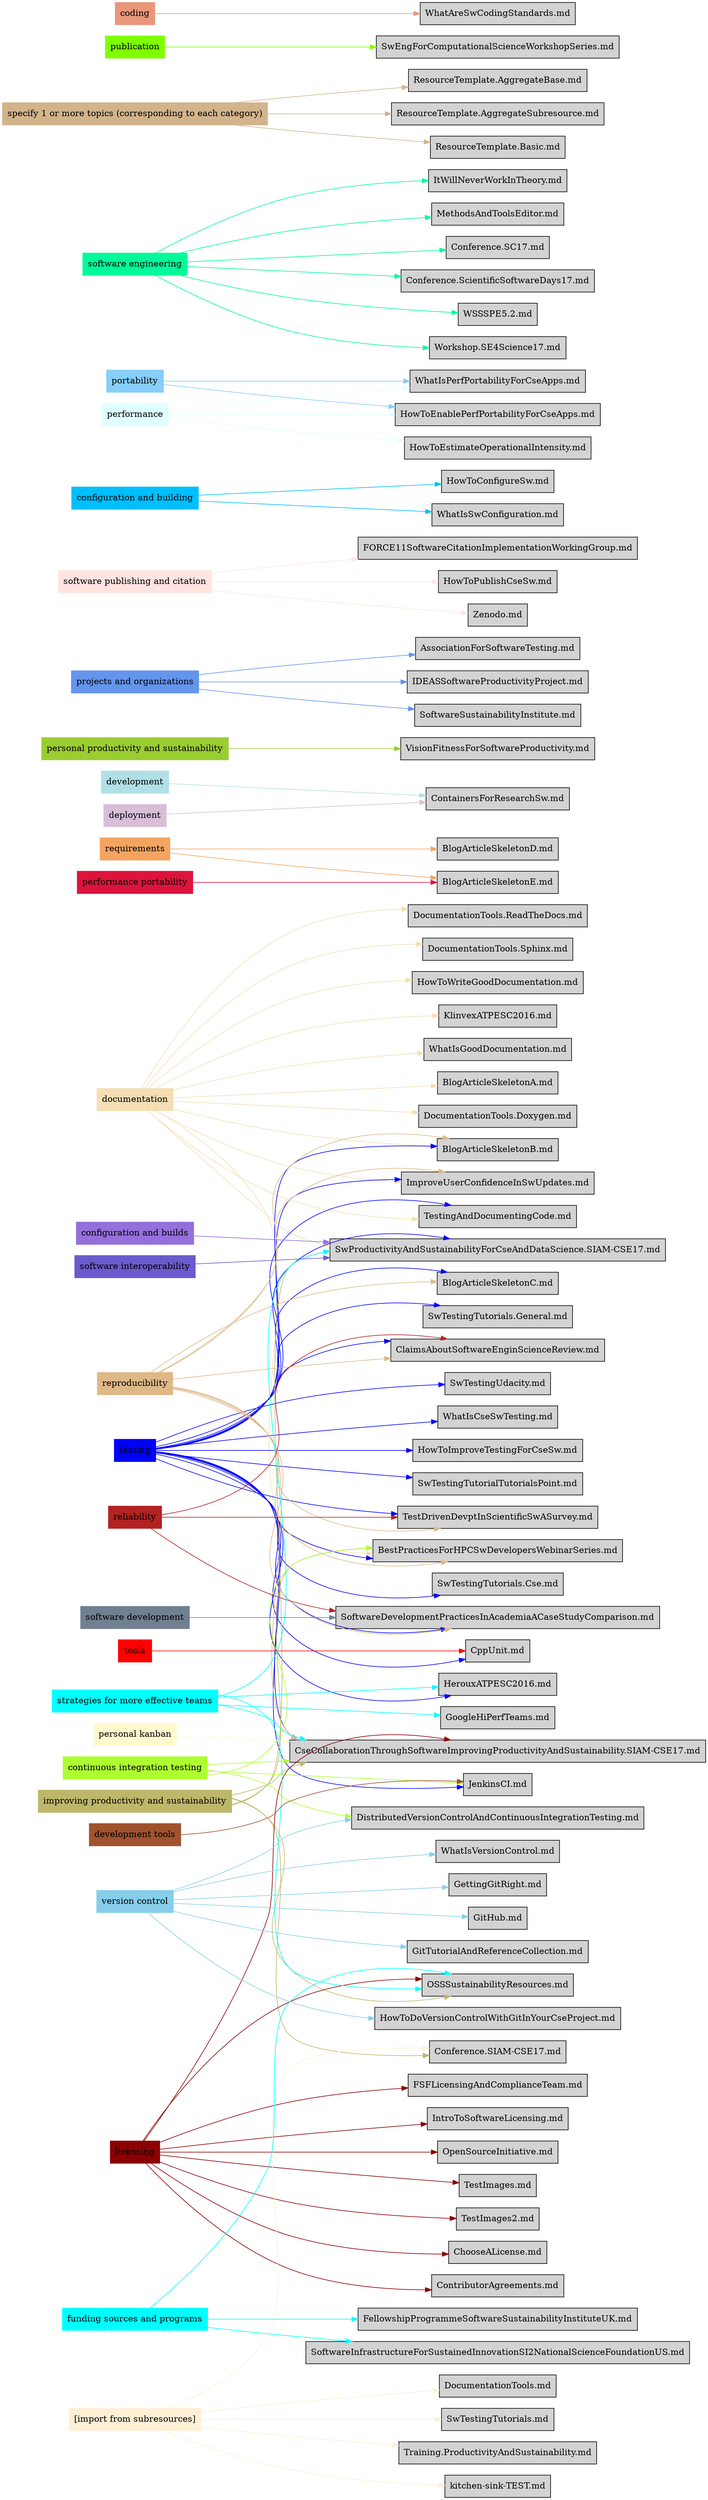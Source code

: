 digraph bettersoftware {
            rankdir = LR;
            ratio = fill;
            node [style=filled];
            node [shape = box];
"documentation" [color="wheat"];
"documentation" ->  "BlogArticleSkeletonA.md" [color="wheat"];
"BlogArticleSkeletonA.md" [URL=""]"testing" [color="blue"];
"testing" ->  "BlogArticleSkeletonB.md" [color="blue"];
"BlogArticleSkeletonB.md" [URL=""]"reproducibility" [color="burlywood"];
"reproducibility" ->  "BlogArticleSkeletonB.md" [color="burlywood"];
"BlogArticleSkeletonB.md" [URL=""]"documentation" ->  "BlogArticleSkeletonB.md" [color="wheat"];
"BlogArticleSkeletonB.md" [URL=""]"testing" ->  "BlogArticleSkeletonC.md" [color="blue"];
"BlogArticleSkeletonC.md" [URL=""]"reproducibility" ->  "BlogArticleSkeletonC.md" [color="burlywood"];
"BlogArticleSkeletonC.md" [URL=""]"requirements" [color="sandybrown"];
"requirements" ->  "BlogArticleSkeletonD.md" [color="sandybrown"];
"BlogArticleSkeletonD.md" [URL=""]"requirements" ->  "BlogArticleSkeletonE.md" [color="sandybrown"];
"BlogArticleSkeletonE.md" [URL=""]"performance portability" [color="crimson"];
"performance portability" ->  "BlogArticleSkeletonE.md" [color="crimson"];
"BlogArticleSkeletonE.md" [URL=""]"testing" ->  "ImproveUserConfidenceInSwUpdates.md" [color="blue"];
"ImproveUserConfidenceInSwUpdates.md" [URL="http://bss.parallactic.com/resources/improve-user-confidence-in-your-software-updates"]"reproducibility" ->  "ImproveUserConfidenceInSwUpdates.md" [color="burlywood"];
"ImproveUserConfidenceInSwUpdates.md" [URL="http://bss.parallactic.com/resources/improve-user-confidence-in-your-software-updates"]"documentation" ->  "ImproveUserConfidenceInSwUpdates.md" [color="wheat"];
"ImproveUserConfidenceInSwUpdates.md" [URL="http://bss.parallactic.com/resources/improve-user-confidence-in-your-software-updates"]"development" [color="powderblue"];
"development" ->  "ContainersForResearchSw.md" [color="powderblue"];
"ContainersForResearchSw.md" [URL="http://bss.parallactic.com/resources/containers-for-research-software"]"deployment" [color="thistle"];
"deployment" ->  "ContainersForResearchSw.md" [color="thistle"];
"ContainersForResearchSw.md" [URL="http://bss.parallactic.com/resources/containers-for-research-software"]"personal productivity and sustainability" [color="yellowgreen"];
"personal productivity and sustainability" ->  "VisionFitnessForSoftwareProductivity.md" [color="yellowgreen"];
"VisionFitnessForSoftwareProductivity.md" [URL="http://bss.parallactic.com/resources/keeping-your-vision-fit-for-years-of-software-development"]"projects and organizations" [color="cornflowerblue"];
"projects and organizations" ->  "AssociationForSoftwareTesting.md" [color="cornflowerblue"];
"AssociationForSoftwareTesting.md" [URL="http://bss.parallactic.com/resources/association-for-software-testing"]"improving productivity and sustainability" [color="darkkhaki"];
"improving productivity and sustainability" ->  "BestPracticesForHPCSwDevelopersWebinarSeries.md" [color="darkkhaki"];
"BestPracticesForHPCSwDevelopersWebinarSeries.md" [URL="http://bss.parallactic.com/resources/training-resources-for-software-productivity-and-sustainability"]"reproducibility" ->  "BestPracticesForHPCSwDevelopersWebinarSeries.md" [color="burlywood"];
"BestPracticesForHPCSwDevelopersWebinarSeries.md" [URL="http://bss.parallactic.com/resources/training-resources-for-software-productivity-and-sustainability"]"testing" ->  "BestPracticesForHPCSwDevelopersWebinarSeries.md" [color="blue"];
"BestPracticesForHPCSwDevelopersWebinarSeries.md" [URL="http://bss.parallactic.com/resources/training-resources-for-software-productivity-and-sustainability"]"continuous integration testing" [color="greenyellow"];
"continuous integration testing" ->  "BestPracticesForHPCSwDevelopersWebinarSeries.md" [color="greenyellow"];
"BestPracticesForHPCSwDevelopersWebinarSeries.md" [URL="http://bss.parallactic.com/resources/training-resources-for-software-productivity-and-sustainability"]"documentation" ->  "BestPracticesForHPCSwDevelopersWebinarSeries.md" [color="wheat"];
"BestPracticesForHPCSwDevelopersWebinarSeries.md" [URL="http://bss.parallactic.com/resources/training-resources-for-software-productivity-and-sustainability"]"licensing" [color="darkred"];
"licensing" ->  "ChooseALicense.md" [color="darkred"];
"ChooseALicense.md" [URL=""]"testing" ->  "ClaimsAboutSoftwareEnginScienceReview.md" [color="blue"];
"ClaimsAboutSoftwareEnginScienceReview.md" [URL="http://bss.parallactic.com/resources/claims-about-the-use-of-software-engineering-practices-in-science-a-systematic-literature-review"]"reliability" [color="firebrick"];
"reliability" ->  "ClaimsAboutSoftwareEnginScienceReview.md" [color="firebrick"];
"ClaimsAboutSoftwareEnginScienceReview.md" [URL="http://bss.parallactic.com/resources/claims-about-the-use-of-software-engineering-practices-in-science-a-systematic-literature-review"]"reproducibility" ->  "ClaimsAboutSoftwareEnginScienceReview.md" [color="burlywood"];
"ClaimsAboutSoftwareEnginScienceReview.md" [URL="http://bss.parallactic.com/resources/claims-about-the-use-of-software-engineering-practices-in-science-a-systematic-literature-review"]"licensing" ->  "ContributorAgreements.md" [color="darkred"];
"ContributorAgreements.md" [URL="http://bss.parallactic.com/resources/contributor-agreements"]"testing" ->  "CppUnit.md" [color="blue"];
"CppUnit.md" [URL="http://bss.parallactic.com/resources/cpp-unit"]"tools" [color="red"];
"tools" ->  "CppUnit.md" [color="red"];
"CppUnit.md" [URL="http://bss.parallactic.com/resources/cpp-unit"]"improving productivity and sustainability" ->  "CseCollaborationThroughSoftwareImprovingProductivityAndSustainability.SIAM-CSE17.md" [color="darkkhaki"];
"CseCollaborationThroughSoftwareImprovingProductivityAndSustainability.SIAM-CSE17.md" [URL="http://bss.parallactic.com/resources/training-resources-for-software-productivity-and-sustainability"]"reproducibility" ->  "CseCollaborationThroughSoftwareImprovingProductivityAndSustainability.SIAM-CSE17.md" [color="burlywood"];
"CseCollaborationThroughSoftwareImprovingProductivityAndSustainability.SIAM-CSE17.md" [URL="http://bss.parallactic.com/resources/training-resources-for-software-productivity-and-sustainability"]"testing" ->  "CseCollaborationThroughSoftwareImprovingProductivityAndSustainability.SIAM-CSE17.md" [color="blue"];
"CseCollaborationThroughSoftwareImprovingProductivityAndSustainability.SIAM-CSE17.md" [URL="http://bss.parallactic.com/resources/training-resources-for-software-productivity-and-sustainability"]"continuous integration testing" ->  "CseCollaborationThroughSoftwareImprovingProductivityAndSustainability.SIAM-CSE17.md" [color="greenyellow"];
"CseCollaborationThroughSoftwareImprovingProductivityAndSustainability.SIAM-CSE17.md" [URL="http://bss.parallactic.com/resources/training-resources-for-software-productivity-and-sustainability"]"licensing" ->  "CseCollaborationThroughSoftwareImprovingProductivityAndSustainability.SIAM-CSE17.md" [color="darkred"];
"CseCollaborationThroughSoftwareImprovingProductivityAndSustainability.SIAM-CSE17.md" [URL="http://bss.parallactic.com/resources/training-resources-for-software-productivity-and-sustainability"]"strategies for more effective teams" [color="aqua"];
"strategies for more effective teams" ->  "CseCollaborationThroughSoftwareImprovingProductivityAndSustainability.SIAM-CSE17.md" [color="aqua"];
"CseCollaborationThroughSoftwareImprovingProductivityAndSustainability.SIAM-CSE17.md" [URL="http://bss.parallactic.com/resources/training-resources-for-software-productivity-and-sustainability"]"personal kanban" [color="lemonchiffon"];
"personal kanban" ->  "CseCollaborationThroughSoftwareImprovingProductivityAndSustainability.SIAM-CSE17.md" [color="lemonchiffon"];
"CseCollaborationThroughSoftwareImprovingProductivityAndSustainability.SIAM-CSE17.md" [URL="http://bss.parallactic.com/resources/training-resources-for-software-productivity-and-sustainability"]"continuous integration testing" ->  "DistributedVersionControlAndContinuousIntegrationTesting.md" [color="greenyellow"];
"DistributedVersionControlAndContinuousIntegrationTesting.md" [URL="http://bss.parallactic.com/resources/distributed-version-control-and-continuous-integration-testing"]"version control" [color="skyblue"];
"version control" ->  "DistributedVersionControlAndContinuousIntegrationTesting.md" [color="skyblue"];
"DistributedVersionControlAndContinuousIntegrationTesting.md" [URL="http://bss.parallactic.com/resources/distributed-version-control-and-continuous-integration-testing"]"documentation" ->  "DocumentationTools.Doxygen.md" [color="wheat"];
"DocumentationTools.Doxygen.md" [URL="http://bss.parallactic.com/resources/documentation-tools"]"documentation" ->  "DocumentationTools.ReadTheDocs.md" [color="wheat"];
"DocumentationTools.ReadTheDocs.md" [URL="http://bss.parallactic.com/resources/documentation-tools"]"documentation" ->  "DocumentationTools.Sphinx.md" [color="wheat"];
"DocumentationTools.Sphinx.md" [URL="http://bss.parallactic.com/resources/documentation-tools"]"[import from subresources]" [color="papayawhip"];
"[import from subresources]" ->  "DocumentationTools.md" [color="papayawhip"];
"DocumentationTools.md" [URL="http://bss.parallactic.com/resources/documentation-tools"]"software publishing and citation" [color="mistyrose"];
"software publishing and citation" ->  "FORCE11SoftwareCitationImplementationWorkingGroup.md" [color="mistyrose"];
"FORCE11SoftwareCitationImplementationWorkingGroup.md" [URL="http://bss.parallactic.com/resources/force11-software-citation-implementation-working-group"]"licensing" ->  "FSFLicensingAndComplianceTeam.md" [color="darkred"];
"FSFLicensingAndComplianceTeam.md" [URL="http://bss.parallactic.com/resources/free-software-foundation-licensing-compliance-team"]"funding sources and programs" [color="cyan"];
"funding sources and programs" ->  "FellowshipProgrammeSoftwareSustainabilityInstituteUK.md" [color="cyan"];
"FellowshipProgrammeSoftwareSustainabilityInstituteUK.md" [URL="http://bss.parallactic.com/resources/fellowship-programme-software-sustainability-institute-uk"]"version control" ->  "GettingGitRight.md" [color="skyblue"];
"GettingGitRight.md" [URL="http://bss.parallactic.com/resources/getting-git-right"]"version control" ->  "GitHub.md" [color="skyblue"];
"GitHub.md" [URL="http://bss.parallactic.com/resources/git-hub"]"version control" ->  "GitTutorialAndReferenceCollection.md" [color="skyblue"];
"GitTutorialAndReferenceCollection.md" [URL="http://bss.parallactic.com/resources/git-tutorial-and-reference-collection"]"strategies for more effective teams" ->  "GoogleHiPerfTeams.md" [color="aqua"];
"GoogleHiPerfTeams.md" [URL="http://bss.parallactic.com/resources/high-performing-teams-at-google"]"strategies for more effective teams" ->  "HerouxATPESC2016.md" [color="aqua"];
"HerouxATPESC2016.md" [URL="http://bss.parallactic.com/resources/hpc-complete-reproducible-sustainable-productive"]"testing" ->  "HerouxATPESC2016.md" [color="blue"];
"HerouxATPESC2016.md" [URL="http://bss.parallactic.com/resources/hpc-complete-reproducible-sustainable-productive"]"configuration and building" [color="deepskyblue"];
"configuration and building" ->  "HowToConfigureSw.md" [color="deepskyblue"];
"HowToConfigureSw.md" [URL="http://bss.parallactic.com/resources/how-to-configure-software"]"version control" ->  "HowToDoVersionControlWithGitInYourCseProject.md" [color="skyblue"];
"HowToDoVersionControlWithGitInYourCseProject.md" [URL="http://bss.parallactic.com/resources/how-to-do-version-control-with-git-in-your-cse-project"]"performance" [color="lightcyan"];
"performance" ->  "HowToEnablePerfPortabilityForCseApps.md" [color="lightcyan"];
"HowToEnablePerfPortabilityForCseApps.md" [URL="http://bss.parallactic.com/resources/how-to-enable-performance-portability-for-cse-applications"]"portability" [color="lightskyblue"];
"portability" ->  "HowToEnablePerfPortabilityForCseApps.md" [color="lightskyblue"];
"HowToEnablePerfPortabilityForCseApps.md" [URL="http://bss.parallactic.com/resources/how-to-enable-performance-portability-for-cse-applications"]"performance" ->  "HowToEstimateOperationalIntensity.md" [color="lightcyan"];
"HowToEstimateOperationalIntensity.md" [URL="http://bss.parallactic.com/resources/how-to-estimate-operational-intensity"]"testing" ->  "HowToImproveTestingForCseSw.md" [color="blue"];
"HowToImproveTestingForCseSw.md" [URL="http://bss.parallactic.com/resources/how-to-improve-testing-for-cse-software"]"software publishing and citation" ->  "HowToPublishCseSw.md" [color="mistyrose"];
"HowToPublishCseSw.md" [URL=""]"documentation" ->  "HowToWriteGoodDocumentation.md" [color="wheat"];
"HowToWriteGoodDocumentation.md" [URL="http://bss.parallactic.com/resources/how-to-write-good-documentation-for-cse-software"]"projects and organizations" ->  "IDEASSoftwareProductivityProject.md" [color="cornflowerblue"];
"IDEASSoftwareProductivityProject.md" [URL="http://bss.parallactic.com/resources/ideas-software-productivity-project"]"licensing" ->  "IntroToSoftwareLicensing.md" [color="darkred"];
"IntroToSoftwareLicensing.md" [URL="http://bss.parallactic.com/resources/an-introduction-to-software-licensing"]"software engineering" [color="mediumspringgreen"];
"software engineering" ->  "ItWillNeverWorkInTheory.md" [color="mediumspringgreen"];
"ItWillNeverWorkInTheory.md" [URL="http://bss.parallactic.com/resources/it-will-never-work-in-theory"]"testing" ->  "JenkinsCI.md" [color="blue"];
"JenkinsCI.md" [URL="http://bss.parallactic.com/resources/jenkins-continuous-integration"]"continuous integration testing" ->  "JenkinsCI.md" [color="greenyellow"];
"JenkinsCI.md" [URL="http://bss.parallactic.com/resources/jenkins-continuous-integration"]"development tools" [color="sienna"];
"development tools" ->  "JenkinsCI.md" [color="sienna"];
"JenkinsCI.md" [URL="http://bss.parallactic.com/resources/jenkins-continuous-integration"]"documentation" ->  "KlinvexATPESC2016.md" [color="wheat"];
"KlinvexATPESC2016.md" [URL="http://bss.parallactic.com/resources/documenting-your-code"]"software engineering" ->  "MethodsAndToolsEditor.md" [color="mediumspringgreen"];
"MethodsAndToolsEditor.md" [URL="http://bss.parallactic.com/resources/methods-tools-editor"]"improving productivity and sustainability" ->  "OSSSustainabilityResources.md" [color="darkkhaki"];
"OSSSustainabilityResources.md" [URL="http://bss.parallactic.com/resources/sustaining-open-source-software"]"licensing" ->  "OSSSustainabilityResources.md" [color="darkred"];
"OSSSustainabilityResources.md" [URL="http://bss.parallactic.com/resources/sustaining-open-source-software"]"strategies for more effective teams" ->  "OSSSustainabilityResources.md" [color="aqua"];
"OSSSustainabilityResources.md" [URL="http://bss.parallactic.com/resources/sustaining-open-source-software"]"funding sources and programs" ->  "OSSSustainabilityResources.md" [color="cyan"];
"OSSSustainabilityResources.md" [URL="http://bss.parallactic.com/resources/sustaining-open-source-software"]"licensing" ->  "OpenSourceInitiative.md" [color="darkred"];
"OpenSourceInitiative.md" [URL="http://bss.parallactic.com/resources/open-source-initiative"]"specify 1 or more topics (corresponding to each category)" [color="tan"];
"specify 1 or more topics (corresponding to each category)" ->  "ResourceTemplate.AggregateBase.md" [color="tan"];
"ResourceTemplate.AggregateBase.md" [URL=""]"specify 1 or more topics (corresponding to each category)" ->  "ResourceTemplate.AggregateSubresource.md" [color="tan"];
"ResourceTemplate.AggregateSubresource.md" [URL=""]"specify 1 or more topics (corresponding to each category)" ->  "ResourceTemplate.Basic.md" [color="tan"];
"ResourceTemplate.Basic.md" [URL=""]"testing" ->  "SoftwareDevelopmentPracticesInAcademiaACaseStudyComparison.md" [color="blue"];
"SoftwareDevelopmentPracticesInAcademiaACaseStudyComparison.md" [URL="http://bss.parallactic.com/resources/software-development-practices-in-academia-a-case-study-comparison"]"reliability" ->  "SoftwareDevelopmentPracticesInAcademiaACaseStudyComparison.md" [color="firebrick"];
"SoftwareDevelopmentPracticesInAcademiaACaseStudyComparison.md" [URL="http://bss.parallactic.com/resources/software-development-practices-in-academia-a-case-study-comparison"]"reproducibility" ->  "SoftwareDevelopmentPracticesInAcademiaACaseStudyComparison.md" [color="burlywood"];
"SoftwareDevelopmentPracticesInAcademiaACaseStudyComparison.md" [URL="http://bss.parallactic.com/resources/software-development-practices-in-academia-a-case-study-comparison"]"software development" [color="slategrey"];
"software development" ->  "SoftwareDevelopmentPracticesInAcademiaACaseStudyComparison.md" [color="slategrey"];
"SoftwareDevelopmentPracticesInAcademiaACaseStudyComparison.md" [URL="http://bss.parallactic.com/resources/software-development-practices-in-academia-a-case-study-comparison"]"funding sources and programs" ->  "SoftwareInfrastructureForSustainedInnovationSI2NationalScienceFoundationUS.md" [color="cyan"];
"SoftwareInfrastructureForSustainedInnovationSI2NationalScienceFoundationUS.md" [URL="http://bss.parallactic.com/resources/software-infrastructure-for-sustained-innovation-si2-national-science-foundation-us"]"projects and organizations" ->  "SoftwareSustainabilityInstitute.md" [color="cornflowerblue"];
"SoftwareSustainabilityInstitute.md" [URL="http://bss.parallactic.com/resources/software-sustainability-institute"]"publication" [color="chartreuse"];
"publication" ->  "SwEngForComputationalScienceWorkshopSeries.md" [color="chartreuse"];
"SwEngForComputationalScienceWorkshopSeries.md" [URL="http://bss.parallactic.com/resources/software-engineering-for-computational-science-workshop-series"]"improving productivity and sustainability" ->  "SwProductivityAndSustainabilityForCseAndDataScience.SIAM-CSE17.md" [color="darkkhaki"];
"SwProductivityAndSustainabilityForCseAndDataScience.SIAM-CSE17.md" [URL=""]"configuration and builds" [color="mediumpurple"];
"configuration and builds" ->  "SwProductivityAndSustainabilityForCseAndDataScience.SIAM-CSE17.md" [color="mediumpurple"];
"SwProductivityAndSustainabilityForCseAndDataScience.SIAM-CSE17.md" [URL=""]"testing" ->  "SwProductivityAndSustainabilityForCseAndDataScience.SIAM-CSE17.md" [color="blue"];
"SwProductivityAndSustainabilityForCseAndDataScience.SIAM-CSE17.md" [URL=""]"documentation" ->  "SwProductivityAndSustainabilityForCseAndDataScience.SIAM-CSE17.md" [color="wheat"];
"SwProductivityAndSustainabilityForCseAndDataScience.SIAM-CSE17.md" [URL=""]"software interoperability" [color="slateblue"];
"software interoperability" ->  "SwProductivityAndSustainabilityForCseAndDataScience.SIAM-CSE17.md" [color="slateblue"];
"SwProductivityAndSustainabilityForCseAndDataScience.SIAM-CSE17.md" [URL=""]"strategies for more effective teams" ->  "SwProductivityAndSustainabilityForCseAndDataScience.SIAM-CSE17.md" [color="aqua"];
"SwProductivityAndSustainabilityForCseAndDataScience.SIAM-CSE17.md" [URL=""]"testing" ->  "SwTestingTutorialTutorialsPoint.md" [color="blue"];
"SwTestingTutorialTutorialsPoint.md" [URL="http://bss.parallactic.com/resources/software-testing-tutorial-tutorials-point"]"testing" ->  "SwTestingTutorials.Cse.md" [color="blue"];
"SwTestingTutorials.Cse.md" [URL="http://bss.parallactic.com/resources/software-testing-tutorials"]"testing" ->  "SwTestingTutorials.General.md" [color="blue"];
"SwTestingTutorials.General.md" [URL="http://bss.parallactic.com/resources/software-testing-tutorials"]"[import from subresources]" ->  "SwTestingTutorials.md" [color="papayawhip"];
"SwTestingTutorials.md" [URL="http://bss.parallactic.com/resources/software-testing-tutorials"]"testing" ->  "SwTestingUdacity.md" [color="blue"];
"SwTestingUdacity.md" [URL="http://bss.parallactic.com/resources/software-testing-how-to-make-software-fail-udacity"]"testing" ->  "TestDrivenDevptInScientificSwASurvey.md" [color="blue"];
"TestDrivenDevptInScientificSwASurvey.md" [URL="http://bss.parallactic.com/resources/test-driven-development-in-scientific-software-a-survey"]"reliability" ->  "TestDrivenDevptInScientificSwASurvey.md" [color="firebrick"];
"TestDrivenDevptInScientificSwASurvey.md" [URL="http://bss.parallactic.com/resources/test-driven-development-in-scientific-software-a-survey"]"reproducibility" ->  "TestDrivenDevptInScientificSwASurvey.md" [color="burlywood"];
"TestDrivenDevptInScientificSwASurvey.md" [URL="http://bss.parallactic.com/resources/test-driven-development-in-scientific-software-a-survey"]"licensing" ->  "TestImages.md" [color="darkred"];
"TestImages.md" [URL="http://bss.parallactic.com/resources/test-with-images"]"licensing" ->  "TestImages2.md" [color="darkred"];
"TestImages2.md" [URL="http://bss.parallactic.com/resources/test-with-images-2"]"testing" ->  "TestingAndDocumentingCode.md" [color="blue"];
"TestingAndDocumentingCode.md" [URL="http://bss.parallactic.com/resources/testing-and-documenting-code"]"documentation" ->  "TestingAndDocumentingCode.md" [color="wheat"];
"TestingAndDocumentingCode.md" [URL="http://bss.parallactic.com/resources/testing-and-documenting-code"]"[import from subresources]" ->  "Training.ProductivityAndSustainability.md" [color="papayawhip"];
"Training.ProductivityAndSustainability.md" [URL="http://bss.parallactic.com/resources/training-resources-for-software-productivity-and-sustainability"]"coding" [color="darksalmon"];
"coding" ->  "WhatAreSwCodingStandards.md" [color="darksalmon"];
"WhatAreSwCodingStandards.md" [URL=""]"testing" ->  "WhatIsCseSwTesting.md" [color="blue"];
"WhatIsCseSwTesting.md" [URL="http://bss.parallactic.com/resources/what-is-cse-software-testing"]"documentation" ->  "WhatIsGoodDocumentation.md" [color="wheat"];
"WhatIsGoodDocumentation.md" [URL="http://bss.parallactic.com/resources/what-is-good-documentation-for-cse-software"]"performance" ->  "WhatIsPerfPortabilityForCseApps.md" [color="lightcyan"];
"WhatIsPerfPortabilityForCseApps.md" [URL="http://bss.parallactic.com/resources/what-is-performance-portability-for-cse-applications"]"portability" ->  "WhatIsPerfPortabilityForCseApps.md" [color="lightskyblue"];
"WhatIsPerfPortabilityForCseApps.md" [URL="http://bss.parallactic.com/resources/what-is-performance-portability-for-cse-applications"]"configuration and building" ->  "WhatIsSwConfiguration.md" [color="deepskyblue"];
"WhatIsSwConfiguration.md" [URL=""]"version control" ->  "WhatIsVersionControl.md" [color="skyblue"];
"WhatIsVersionControl.md" [URL="http://bss.parallactic.com/resources/what-is-version-control"]"software publishing and citation" ->  "Zenodo.md" [color="mistyrose"];
"Zenodo.md" [URL="http://bss.parallactic.com/resources/zenodo"]"[import from subresources]" ->  "kitchen-sink-TEST.md" [color="papayawhip"];
"kitchen-sink-TEST.md" [URL="http://bss.parallactic.com/resources/kitchen-sink-resource-test"]"software engineering" ->  "Conference.SC17.md" [color="mediumspringgreen"];
"Conference.SC17.md" [URL="http://bss.parallactic.com/events/sc17"]"improving productivity and sustainability" ->  "Conference.SIAM-CSE17.md" [color="darkkhaki"];
"Conference.SIAM-CSE17.md" [URL="http://bss.parallactic.com/events/siam-conference-on-computational-science-and-engineering-cse17"]"[import from subresources]" ->  "Conference.SIAM-CSE17.md" [color="papayawhip"];
"Conference.SIAM-CSE17.md" [URL="http://bss.parallactic.com/events/siam-conference-on-computational-science-and-engineering-cse17"]"software engineering" ->  "Conference.ScientificSoftwareDays17.md" [color="mediumspringgreen"];
"Conference.ScientificSoftwareDays17.md" [URL="http://bss.parallactic.com/events/8th-annual-scientific-software-days"]"software engineering" ->  "WSSSPE5.2.md" [color="mediumspringgreen"];
"WSSSPE5.2.md" [URL="http://bss.parallactic.com/events/wssspe5-2"]"software engineering" ->  "Workshop.SE4Science17.md" [color="mediumspringgreen"];
"Workshop.SE4Science17.md" [URL="http://bss.parallactic.com/events/2017-international-workshop-on-software-engineering-for-science"]}